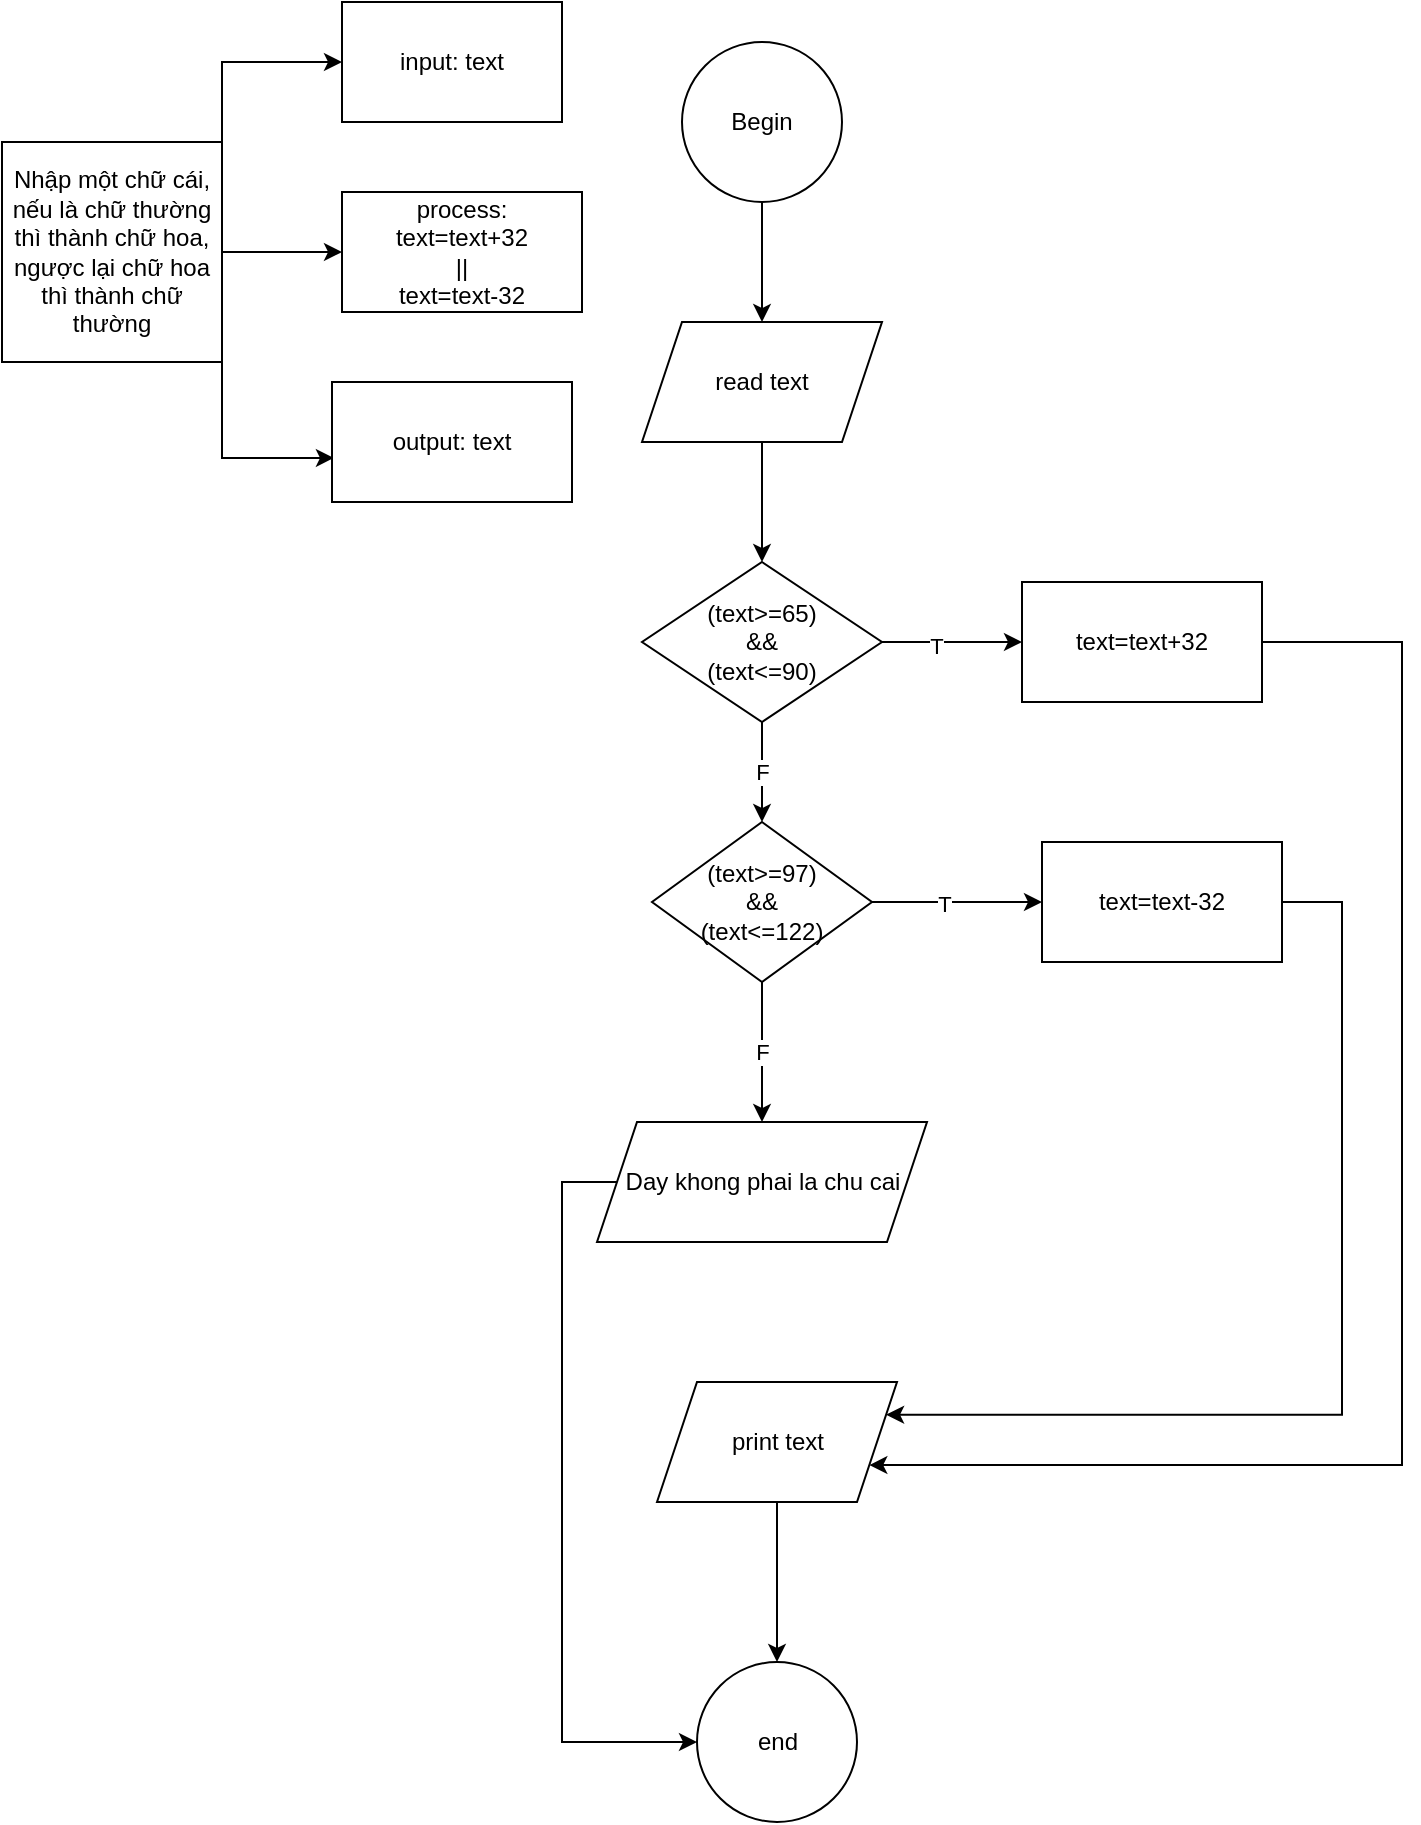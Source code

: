 <mxfile version="21.1.2" type="device">
  <diagram name="Page-1" id="lH0raCrpAk4Ikr6hAGnO">
    <mxGraphModel dx="1120" dy="542" grid="1" gridSize="10" guides="1" tooltips="1" connect="1" arrows="1" fold="1" page="1" pageScale="1" pageWidth="850" pageHeight="1100" math="0" shadow="0">
      <root>
        <mxCell id="0" />
        <mxCell id="1" parent="0" />
        <mxCell id="sr0IAIGd1PWn5QzDEMZJ-6" style="edgeStyle=orthogonalEdgeStyle;rounded=0;orthogonalLoop=1;jettySize=auto;html=1;" parent="1" source="sr0IAIGd1PWn5QzDEMZJ-2" target="sr0IAIGd1PWn5QzDEMZJ-5" edge="1">
          <mxGeometry relative="1" as="geometry" />
        </mxCell>
        <mxCell id="sr0IAIGd1PWn5QzDEMZJ-2" value="Begin" style="ellipse;whiteSpace=wrap;html=1;aspect=fixed;" parent="1" vertex="1">
          <mxGeometry x="370" y="30" width="80" height="80" as="geometry" />
        </mxCell>
        <mxCell id="sr0IAIGd1PWn5QzDEMZJ-3" value="end" style="ellipse;whiteSpace=wrap;html=1;aspect=fixed;" parent="1" vertex="1">
          <mxGeometry x="377.5" y="840" width="80" height="80" as="geometry" />
        </mxCell>
        <mxCell id="sr0IAIGd1PWn5QzDEMZJ-10" value="F" style="edgeStyle=orthogonalEdgeStyle;rounded=0;orthogonalLoop=1;jettySize=auto;html=1;entryX=0.5;entryY=0;entryDx=0;entryDy=0;" parent="1" source="sr0IAIGd1PWn5QzDEMZJ-4" target="sr0IAIGd1PWn5QzDEMZJ-8" edge="1">
          <mxGeometry relative="1" as="geometry">
            <Array as="points">
              <mxPoint x="410" y="390" />
              <mxPoint x="410" y="390" />
            </Array>
          </mxGeometry>
        </mxCell>
        <mxCell id="sr0IAIGd1PWn5QzDEMZJ-13" style="edgeStyle=orthogonalEdgeStyle;rounded=0;orthogonalLoop=1;jettySize=auto;html=1;entryX=0;entryY=0.5;entryDx=0;entryDy=0;" parent="1" source="sr0IAIGd1PWn5QzDEMZJ-4" target="sr0IAIGd1PWn5QzDEMZJ-31" edge="1">
          <mxGeometry relative="1" as="geometry">
            <mxPoint x="580" y="330" as="targetPoint" />
          </mxGeometry>
        </mxCell>
        <mxCell id="sr0IAIGd1PWn5QzDEMZJ-16" value="T" style="edgeLabel;html=1;align=center;verticalAlign=middle;resizable=0;points=[];" parent="sr0IAIGd1PWn5QzDEMZJ-13" vertex="1" connectable="0">
          <mxGeometry x="-0.231" y="-2" relative="1" as="geometry">
            <mxPoint as="offset" />
          </mxGeometry>
        </mxCell>
        <mxCell id="sr0IAIGd1PWn5QzDEMZJ-4" value="(text&amp;gt;=65)&lt;br&gt;&amp;amp;&amp;amp;&lt;br&gt;(text&amp;lt;=90)" style="rhombus;whiteSpace=wrap;html=1;" parent="1" vertex="1">
          <mxGeometry x="350" y="290" width="120" height="80" as="geometry" />
        </mxCell>
        <mxCell id="sr0IAIGd1PWn5QzDEMZJ-7" style="edgeStyle=orthogonalEdgeStyle;rounded=0;orthogonalLoop=1;jettySize=auto;html=1;entryX=0.5;entryY=0;entryDx=0;entryDy=0;" parent="1" source="sr0IAIGd1PWn5QzDEMZJ-5" target="sr0IAIGd1PWn5QzDEMZJ-4" edge="1">
          <mxGeometry relative="1" as="geometry" />
        </mxCell>
        <mxCell id="sr0IAIGd1PWn5QzDEMZJ-5" value="read text" style="shape=parallelogram;perimeter=parallelogramPerimeter;whiteSpace=wrap;html=1;fixedSize=1;" parent="1" vertex="1">
          <mxGeometry x="350" y="170" width="120" height="60" as="geometry" />
        </mxCell>
        <mxCell id="sr0IAIGd1PWn5QzDEMZJ-11" value="F" style="edgeStyle=orthogonalEdgeStyle;rounded=0;orthogonalLoop=1;jettySize=auto;html=1;entryX=0.5;entryY=0;entryDx=0;entryDy=0;" parent="1" source="sr0IAIGd1PWn5QzDEMZJ-8" target="sr0IAIGd1PWn5QzDEMZJ-47" edge="1">
          <mxGeometry relative="1" as="geometry">
            <mxPoint x="410" y="560" as="targetPoint" />
          </mxGeometry>
        </mxCell>
        <mxCell id="sr0IAIGd1PWn5QzDEMZJ-14" style="edgeStyle=orthogonalEdgeStyle;rounded=0;orthogonalLoop=1;jettySize=auto;html=1;entryX=0;entryY=0.5;entryDx=0;entryDy=0;" parent="1" source="sr0IAIGd1PWn5QzDEMZJ-8" target="sr0IAIGd1PWn5QzDEMZJ-33" edge="1">
          <mxGeometry relative="1" as="geometry">
            <mxPoint x="580" y="460" as="targetPoint" />
            <Array as="points" />
          </mxGeometry>
        </mxCell>
        <mxCell id="sr0IAIGd1PWn5QzDEMZJ-17" value="T" style="edgeLabel;html=1;align=center;verticalAlign=middle;resizable=0;points=[];" parent="sr0IAIGd1PWn5QzDEMZJ-14" vertex="1" connectable="0">
          <mxGeometry x="-0.154" y="-1" relative="1" as="geometry">
            <mxPoint as="offset" />
          </mxGeometry>
        </mxCell>
        <mxCell id="sr0IAIGd1PWn5QzDEMZJ-8" value="(text&amp;gt;=97)&lt;br&gt;&amp;amp;&amp;amp;&lt;br&gt;(text&amp;lt;=122)" style="rhombus;whiteSpace=wrap;html=1;" parent="1" vertex="1">
          <mxGeometry x="355" y="420" width="110" height="80" as="geometry" />
        </mxCell>
        <mxCell id="sr0IAIGd1PWn5QzDEMZJ-51" style="edgeStyle=orthogonalEdgeStyle;rounded=0;orthogonalLoop=1;jettySize=auto;html=1;exitX=1;exitY=0;exitDx=0;exitDy=0;entryX=0;entryY=0.5;entryDx=0;entryDy=0;" parent="1" source="sr0IAIGd1PWn5QzDEMZJ-21" target="sr0IAIGd1PWn5QzDEMZJ-52" edge="1">
          <mxGeometry relative="1" as="geometry">
            <mxPoint x="200" y="60" as="targetPoint" />
            <Array as="points">
              <mxPoint x="140" y="40" />
            </Array>
          </mxGeometry>
        </mxCell>
        <mxCell id="sr0IAIGd1PWn5QzDEMZJ-54" style="edgeStyle=orthogonalEdgeStyle;rounded=0;orthogonalLoop=1;jettySize=auto;html=1;entryX=0.008;entryY=0.633;entryDx=0;entryDy=0;entryPerimeter=0;" parent="1" source="sr0IAIGd1PWn5QzDEMZJ-21" target="sr0IAIGd1PWn5QzDEMZJ-53" edge="1">
          <mxGeometry relative="1" as="geometry">
            <Array as="points">
              <mxPoint x="140" y="238" />
            </Array>
          </mxGeometry>
        </mxCell>
        <mxCell id="sr0IAIGd1PWn5QzDEMZJ-56" style="edgeStyle=orthogonalEdgeStyle;rounded=0;orthogonalLoop=1;jettySize=auto;html=1;" parent="1" source="sr0IAIGd1PWn5QzDEMZJ-21" target="sr0IAIGd1PWn5QzDEMZJ-55" edge="1">
          <mxGeometry relative="1" as="geometry" />
        </mxCell>
        <mxCell id="sr0IAIGd1PWn5QzDEMZJ-21" value="Nhập một chữ cái, nếu là chữ thường thì thành chữ hoa, ngược lại chữ hoa thì thành chữ thường" style="whiteSpace=wrap;html=1;aspect=fixed;" parent="1" vertex="1">
          <mxGeometry x="30" y="80" width="110" height="110" as="geometry" />
        </mxCell>
        <mxCell id="sr0IAIGd1PWn5QzDEMZJ-40" style="edgeStyle=orthogonalEdgeStyle;rounded=0;orthogonalLoop=1;jettySize=auto;html=1;entryX=1;entryY=0.75;entryDx=0;entryDy=0;" parent="1" source="sr0IAIGd1PWn5QzDEMZJ-31" target="sr0IAIGd1PWn5QzDEMZJ-49" edge="1">
          <mxGeometry relative="1" as="geometry">
            <mxPoint x="425" y="805" as="targetPoint" />
            <Array as="points">
              <mxPoint x="730" y="330" />
              <mxPoint x="730" y="742" />
            </Array>
          </mxGeometry>
        </mxCell>
        <mxCell id="sr0IAIGd1PWn5QzDEMZJ-31" value="text=text+32" style="rounded=0;whiteSpace=wrap;html=1;" parent="1" vertex="1">
          <mxGeometry x="540" y="300" width="120" height="60" as="geometry" />
        </mxCell>
        <mxCell id="sr0IAIGd1PWn5QzDEMZJ-41" style="edgeStyle=orthogonalEdgeStyle;rounded=0;orthogonalLoop=1;jettySize=auto;html=1;entryX=1;entryY=0.25;entryDx=0;entryDy=0;" parent="1" source="sr0IAIGd1PWn5QzDEMZJ-33" target="sr0IAIGd1PWn5QzDEMZJ-49" edge="1">
          <mxGeometry relative="1" as="geometry">
            <mxPoint x="420.607" y="794.393" as="targetPoint" />
            <Array as="points">
              <mxPoint x="700" y="460" />
              <mxPoint x="700" y="716" />
            </Array>
          </mxGeometry>
        </mxCell>
        <mxCell id="sr0IAIGd1PWn5QzDEMZJ-33" value="text=text-32" style="rounded=0;whiteSpace=wrap;html=1;" parent="1" vertex="1">
          <mxGeometry x="550" y="430" width="120" height="60" as="geometry" />
        </mxCell>
        <mxCell id="sr0IAIGd1PWn5QzDEMZJ-45" style="edgeStyle=orthogonalEdgeStyle;rounded=0;orthogonalLoop=1;jettySize=auto;html=1;entryX=0;entryY=0.5;entryDx=0;entryDy=0;exitX=0;exitY=0.5;exitDx=0;exitDy=0;" parent="1" source="sr0IAIGd1PWn5QzDEMZJ-47" target="sr0IAIGd1PWn5QzDEMZJ-3" edge="1">
          <mxGeometry relative="1" as="geometry">
            <mxPoint x="410" y="620" as="sourcePoint" />
            <mxPoint x="410" y="790" as="targetPoint" />
            <Array as="points">
              <mxPoint x="310" y="600" />
              <mxPoint x="310" y="880" />
            </Array>
          </mxGeometry>
        </mxCell>
        <mxCell id="sr0IAIGd1PWn5QzDEMZJ-47" value="Day khong phai la chu cai" style="shape=parallelogram;perimeter=parallelogramPerimeter;whiteSpace=wrap;html=1;fixedSize=1;" parent="1" vertex="1">
          <mxGeometry x="327.5" y="570" width="165" height="60" as="geometry" />
        </mxCell>
        <mxCell id="sr0IAIGd1PWn5QzDEMZJ-48" style="edgeStyle=orthogonalEdgeStyle;rounded=0;orthogonalLoop=1;jettySize=auto;html=1;exitX=0.5;exitY=1;exitDx=0;exitDy=0;" parent="1" edge="1">
          <mxGeometry relative="1" as="geometry">
            <mxPoint x="410" y="820" as="sourcePoint" />
            <mxPoint x="410" y="820" as="targetPoint" />
          </mxGeometry>
        </mxCell>
        <mxCell id="sr0IAIGd1PWn5QzDEMZJ-50" style="edgeStyle=orthogonalEdgeStyle;rounded=0;orthogonalLoop=1;jettySize=auto;html=1;entryX=0.5;entryY=0;entryDx=0;entryDy=0;" parent="1" source="sr0IAIGd1PWn5QzDEMZJ-49" target="sr0IAIGd1PWn5QzDEMZJ-3" edge="1">
          <mxGeometry relative="1" as="geometry" />
        </mxCell>
        <mxCell id="sr0IAIGd1PWn5QzDEMZJ-49" value="print text" style="shape=parallelogram;perimeter=parallelogramPerimeter;whiteSpace=wrap;html=1;fixedSize=1;" parent="1" vertex="1">
          <mxGeometry x="357.5" y="700" width="120" height="60" as="geometry" />
        </mxCell>
        <mxCell id="sr0IAIGd1PWn5QzDEMZJ-52" value="input: text" style="rounded=0;whiteSpace=wrap;html=1;" parent="1" vertex="1">
          <mxGeometry x="200" y="10" width="110" height="60" as="geometry" />
        </mxCell>
        <mxCell id="sr0IAIGd1PWn5QzDEMZJ-53" value="output: text" style="rounded=0;whiteSpace=wrap;html=1;" parent="1" vertex="1">
          <mxGeometry x="195" y="200" width="120" height="60" as="geometry" />
        </mxCell>
        <mxCell id="sr0IAIGd1PWn5QzDEMZJ-55" value="process:&lt;br&gt;text=text+32&lt;br&gt;||&lt;br&gt;text=text-32" style="rounded=0;whiteSpace=wrap;html=1;" parent="1" vertex="1">
          <mxGeometry x="200" y="105" width="120" height="60" as="geometry" />
        </mxCell>
      </root>
    </mxGraphModel>
  </diagram>
</mxfile>
